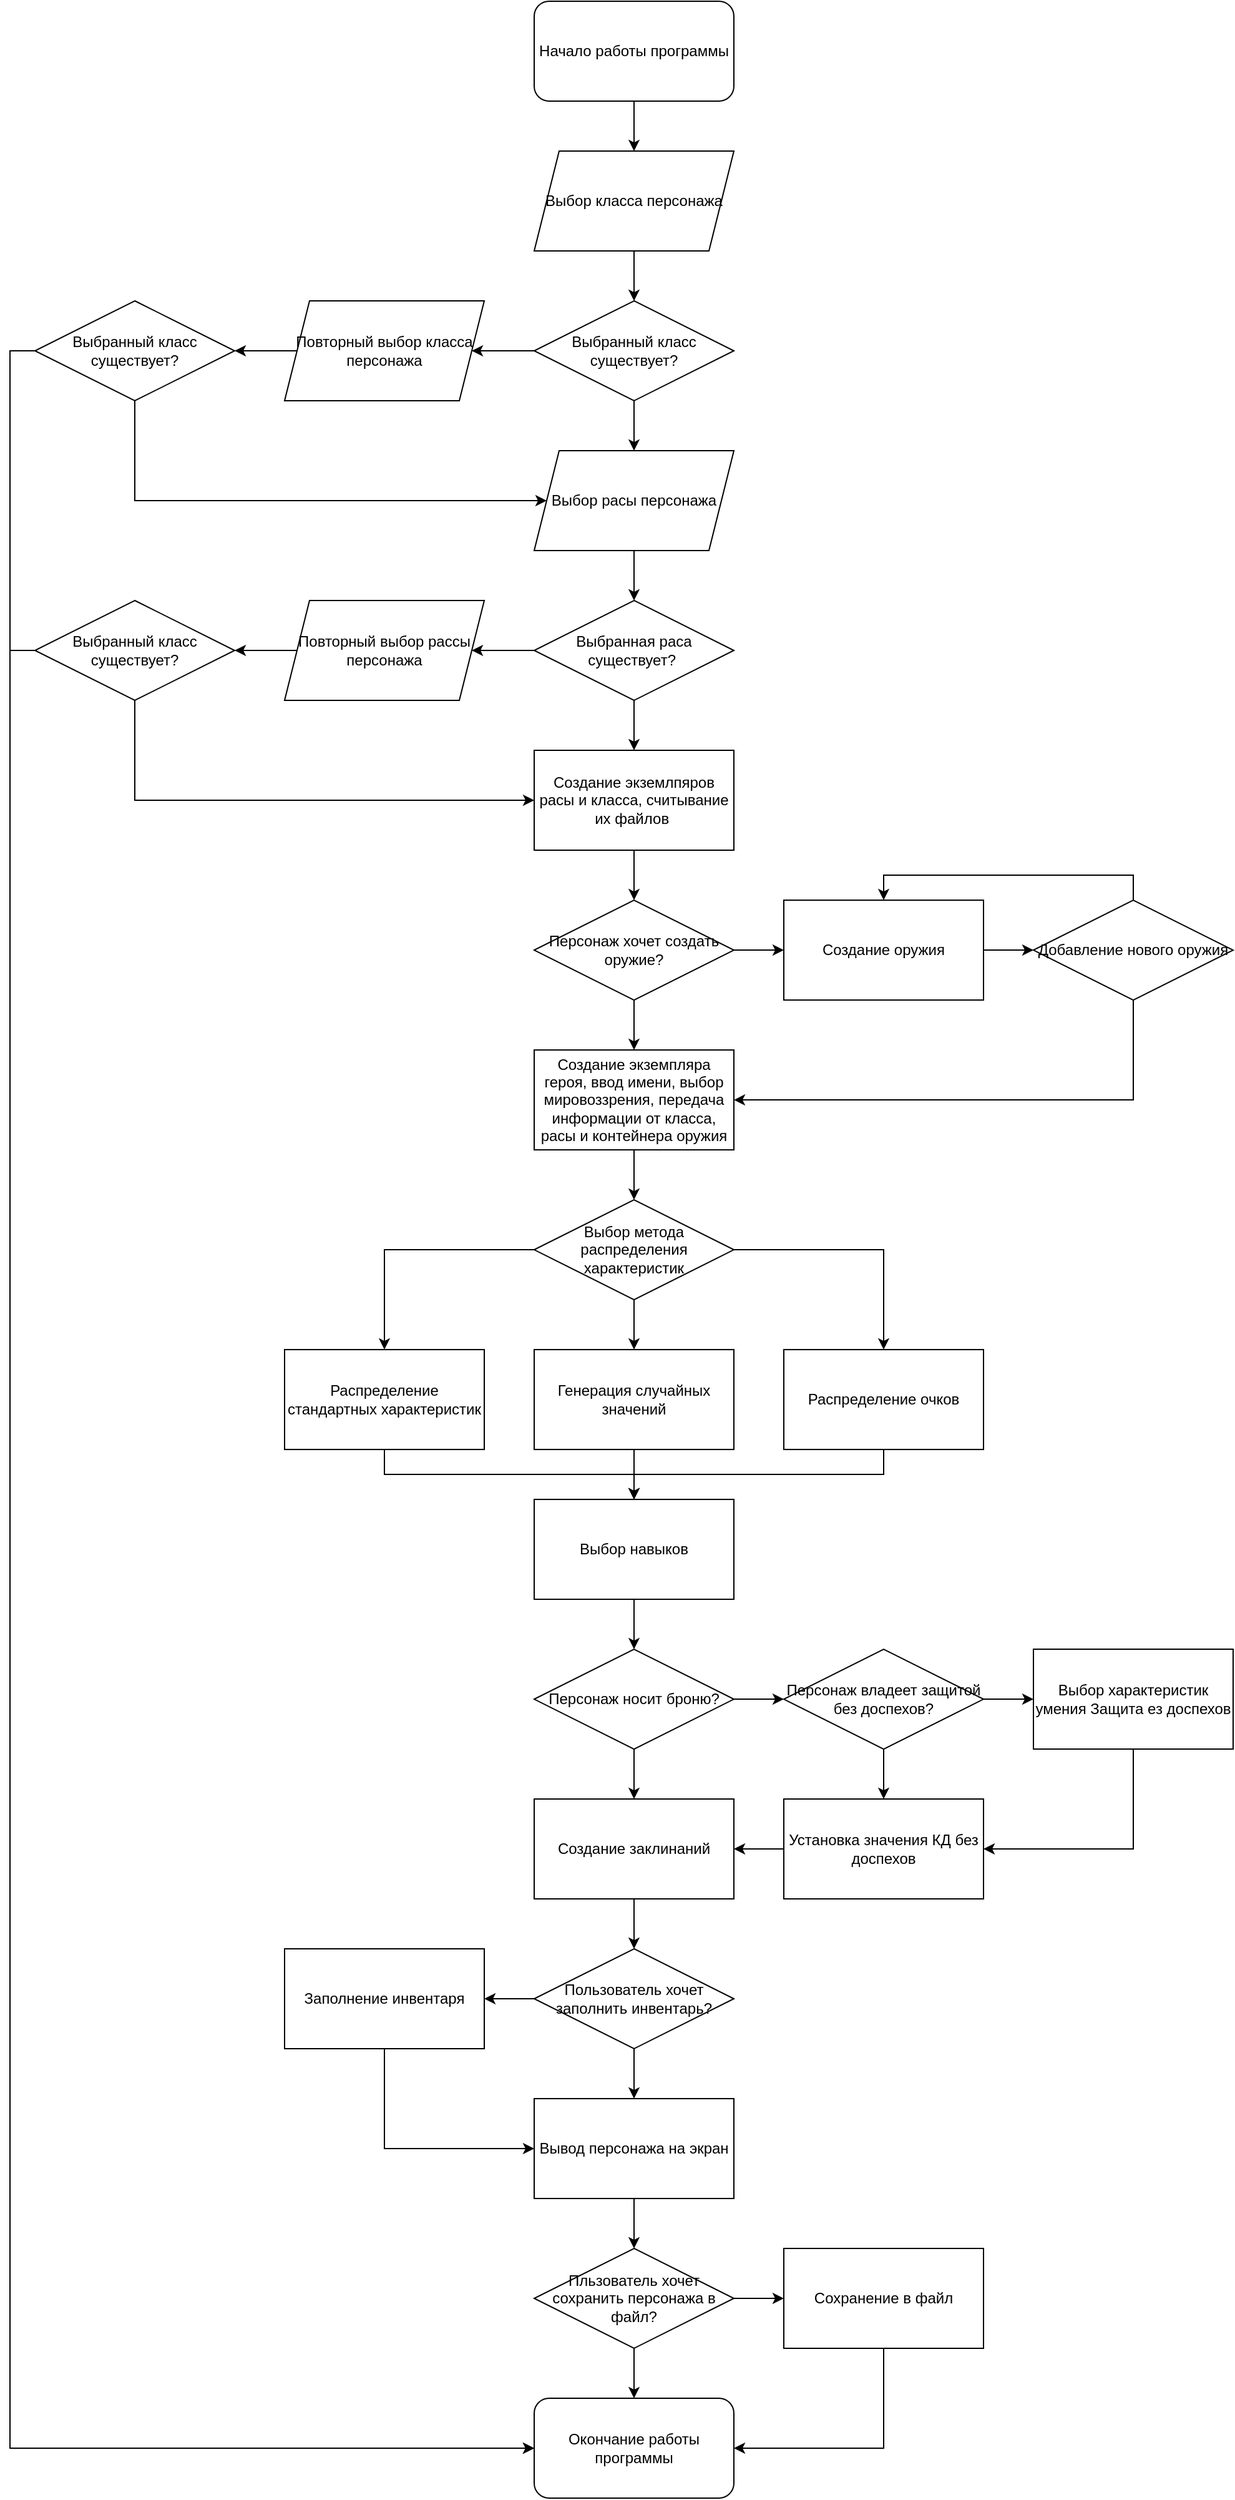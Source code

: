 <mxfile version="17.2.4" type="device"><diagram id="XAhOmMfhw51u3QbP6sgK" name="Страница 1"><mxGraphModel dx="1394" dy="984" grid="1" gridSize="10" guides="1" tooltips="1" connect="1" arrows="1" fold="1" page="1" pageScale="1" pageWidth="12000" pageHeight="16000" math="0" shadow="0"><root><mxCell id="0"/><mxCell id="1" parent="0"/><mxCell id="ZIlhXt6gZJIegmtp60W4-10" style="edgeStyle=orthogonalEdgeStyle;rounded=0;orthogonalLoop=1;jettySize=auto;html=1;exitX=0.5;exitY=1;exitDx=0;exitDy=0;" edge="1" parent="1" source="ZIlhXt6gZJIegmtp60W4-3" target="ZIlhXt6gZJIegmtp60W4-5"><mxGeometry relative="1" as="geometry"/></mxCell><mxCell id="ZIlhXt6gZJIegmtp60W4-3" value="Начало работы программы" style="rounded=1;whiteSpace=wrap;html=1;" vertex="1" parent="1"><mxGeometry x="600" y="80" width="160" height="80" as="geometry"/></mxCell><mxCell id="ZIlhXt6gZJIegmtp60W4-9" style="edgeStyle=orthogonalEdgeStyle;rounded=0;orthogonalLoop=1;jettySize=auto;html=1;exitX=0.5;exitY=1;exitDx=0;exitDy=0;entryX=0.5;entryY=0;entryDx=0;entryDy=0;" edge="1" parent="1" source="ZIlhXt6gZJIegmtp60W4-5" target="ZIlhXt6gZJIegmtp60W4-6"><mxGeometry relative="1" as="geometry"/></mxCell><mxCell id="ZIlhXt6gZJIegmtp60W4-5" value="Выбор класса персонажа" style="shape=parallelogram;perimeter=parallelogramPerimeter;whiteSpace=wrap;html=1;fixedSize=1;" vertex="1" parent="1"><mxGeometry x="600" y="200" width="160" height="80" as="geometry"/></mxCell><mxCell id="ZIlhXt6gZJIegmtp60W4-12" style="edgeStyle=orthogonalEdgeStyle;rounded=0;orthogonalLoop=1;jettySize=auto;html=1;exitX=0.5;exitY=1;exitDx=0;exitDy=0;entryX=0.5;entryY=0;entryDx=0;entryDy=0;" edge="1" parent="1" source="ZIlhXt6gZJIegmtp60W4-6" target="ZIlhXt6gZJIegmtp60W4-11"><mxGeometry relative="1" as="geometry"/></mxCell><mxCell id="ZIlhXt6gZJIegmtp60W4-16" style="edgeStyle=orthogonalEdgeStyle;rounded=0;orthogonalLoop=1;jettySize=auto;html=1;exitX=0;exitY=0.5;exitDx=0;exitDy=0;entryX=1;entryY=0.5;entryDx=0;entryDy=0;" edge="1" parent="1" source="ZIlhXt6gZJIegmtp60W4-6" target="ZIlhXt6gZJIegmtp60W4-7"><mxGeometry relative="1" as="geometry"/></mxCell><mxCell id="ZIlhXt6gZJIegmtp60W4-6" value="Выбранный класс существует?" style="rhombus;whiteSpace=wrap;html=1;" vertex="1" parent="1"><mxGeometry x="600" y="320" width="160" height="80" as="geometry"/></mxCell><mxCell id="ZIlhXt6gZJIegmtp60W4-21" style="edgeStyle=orthogonalEdgeStyle;rounded=0;orthogonalLoop=1;jettySize=auto;html=1;exitX=0;exitY=0.5;exitDx=0;exitDy=0;" edge="1" parent="1" source="ZIlhXt6gZJIegmtp60W4-7" target="ZIlhXt6gZJIegmtp60W4-17"><mxGeometry relative="1" as="geometry"/></mxCell><mxCell id="ZIlhXt6gZJIegmtp60W4-7" value="Повторный выбор класса персонажа" style="shape=parallelogram;perimeter=parallelogramPerimeter;whiteSpace=wrap;html=1;fixedSize=1;" vertex="1" parent="1"><mxGeometry x="400" y="320" width="160" height="80" as="geometry"/></mxCell><mxCell id="ZIlhXt6gZJIegmtp60W4-14" style="edgeStyle=orthogonalEdgeStyle;rounded=0;orthogonalLoop=1;jettySize=auto;html=1;exitX=0.5;exitY=1;exitDx=0;exitDy=0;" edge="1" parent="1" source="ZIlhXt6gZJIegmtp60W4-11" target="ZIlhXt6gZJIegmtp60W4-13"><mxGeometry relative="1" as="geometry"/></mxCell><mxCell id="ZIlhXt6gZJIegmtp60W4-11" value="Выбор расы персонажа" style="shape=parallelogram;perimeter=parallelogramPerimeter;whiteSpace=wrap;html=1;fixedSize=1;" vertex="1" parent="1"><mxGeometry x="600" y="440" width="160" height="80" as="geometry"/></mxCell><mxCell id="ZIlhXt6gZJIegmtp60W4-27" style="edgeStyle=orthogonalEdgeStyle;rounded=0;orthogonalLoop=1;jettySize=auto;html=1;exitX=0.5;exitY=1;exitDx=0;exitDy=0;" edge="1" parent="1" source="ZIlhXt6gZJIegmtp60W4-13" target="ZIlhXt6gZJIegmtp60W4-15"><mxGeometry relative="1" as="geometry"/></mxCell><mxCell id="ZIlhXt6gZJIegmtp60W4-28" style="edgeStyle=orthogonalEdgeStyle;rounded=0;orthogonalLoop=1;jettySize=auto;html=1;exitX=0;exitY=0.5;exitDx=0;exitDy=0;entryX=1;entryY=0.5;entryDx=0;entryDy=0;" edge="1" parent="1" source="ZIlhXt6gZJIegmtp60W4-13" target="ZIlhXt6gZJIegmtp60W4-24"><mxGeometry relative="1" as="geometry"/></mxCell><mxCell id="ZIlhXt6gZJIegmtp60W4-13" value="Выбранная раса существует?&amp;nbsp;" style="rhombus;whiteSpace=wrap;html=1;" vertex="1" parent="1"><mxGeometry x="600" y="560" width="160" height="80" as="geometry"/></mxCell><mxCell id="ZIlhXt6gZJIegmtp60W4-60" style="edgeStyle=orthogonalEdgeStyle;rounded=0;orthogonalLoop=1;jettySize=auto;html=1;exitX=0.5;exitY=1;exitDx=0;exitDy=0;entryX=0.5;entryY=0;entryDx=0;entryDy=0;" edge="1" parent="1" source="ZIlhXt6gZJIegmtp60W4-15" target="ZIlhXt6gZJIegmtp60W4-32"><mxGeometry relative="1" as="geometry"><mxPoint x="680" y="800.0" as="targetPoint"/></mxGeometry></mxCell><mxCell id="ZIlhXt6gZJIegmtp60W4-15" value="Создание экземлпяров расы и класса, считывание их файлов&amp;nbsp;" style="rounded=0;whiteSpace=wrap;html=1;" vertex="1" parent="1"><mxGeometry x="600" y="680" width="160" height="80" as="geometry"/></mxCell><mxCell id="ZIlhXt6gZJIegmtp60W4-22" style="edgeStyle=orthogonalEdgeStyle;rounded=0;orthogonalLoop=1;jettySize=auto;html=1;exitX=0.5;exitY=1;exitDx=0;exitDy=0;entryX=0;entryY=0.5;entryDx=0;entryDy=0;" edge="1" parent="1" source="ZIlhXt6gZJIegmtp60W4-17" target="ZIlhXt6gZJIegmtp60W4-11"><mxGeometry relative="1" as="geometry"><mxPoint x="280" y="480" as="targetPoint"/><Array as="points"><mxPoint x="280" y="480"/></Array></mxGeometry></mxCell><mxCell id="ZIlhXt6gZJIegmtp60W4-83" style="edgeStyle=orthogonalEdgeStyle;rounded=0;orthogonalLoop=1;jettySize=auto;html=1;exitX=0;exitY=0.5;exitDx=0;exitDy=0;entryX=0;entryY=0.5;entryDx=0;entryDy=0;" edge="1" parent="1" source="ZIlhXt6gZJIegmtp60W4-17" target="ZIlhXt6gZJIegmtp60W4-78"><mxGeometry relative="1" as="geometry"/></mxCell><mxCell id="ZIlhXt6gZJIegmtp60W4-17" value="Выбранный класс существует?" style="rhombus;whiteSpace=wrap;html=1;" vertex="1" parent="1"><mxGeometry x="200" y="320" width="160" height="80" as="geometry"/></mxCell><mxCell id="ZIlhXt6gZJIegmtp60W4-23" style="edgeStyle=orthogonalEdgeStyle;rounded=0;orthogonalLoop=1;jettySize=auto;html=1;exitX=0;exitY=0.5;exitDx=0;exitDy=0;" edge="1" parent="1" source="ZIlhXt6gZJIegmtp60W4-24" target="ZIlhXt6gZJIegmtp60W4-25"><mxGeometry relative="1" as="geometry"/></mxCell><mxCell id="ZIlhXt6gZJIegmtp60W4-24" value="Повторный выбор рассы персонажа" style="shape=parallelogram;perimeter=parallelogramPerimeter;whiteSpace=wrap;html=1;fixedSize=1;" vertex="1" parent="1"><mxGeometry x="400" y="560" width="160" height="80" as="geometry"/></mxCell><mxCell id="ZIlhXt6gZJIegmtp60W4-29" style="edgeStyle=orthogonalEdgeStyle;rounded=0;orthogonalLoop=1;jettySize=auto;html=1;exitX=0.5;exitY=1;exitDx=0;exitDy=0;entryX=0;entryY=0.5;entryDx=0;entryDy=0;" edge="1" parent="1" source="ZIlhXt6gZJIegmtp60W4-25" target="ZIlhXt6gZJIegmtp60W4-15"><mxGeometry relative="1" as="geometry"/></mxCell><mxCell id="ZIlhXt6gZJIegmtp60W4-84" style="edgeStyle=orthogonalEdgeStyle;rounded=0;orthogonalLoop=1;jettySize=auto;html=1;exitX=0;exitY=0.5;exitDx=0;exitDy=0;entryX=0;entryY=0.5;entryDx=0;entryDy=0;" edge="1" parent="1" source="ZIlhXt6gZJIegmtp60W4-25" target="ZIlhXt6gZJIegmtp60W4-78"><mxGeometry relative="1" as="geometry"/></mxCell><mxCell id="ZIlhXt6gZJIegmtp60W4-25" value="Выбранный класс существует?" style="rhombus;whiteSpace=wrap;html=1;" vertex="1" parent="1"><mxGeometry x="200" y="560" width="160" height="80" as="geometry"/></mxCell><mxCell id="ZIlhXt6gZJIegmtp60W4-37" style="edgeStyle=orthogonalEdgeStyle;rounded=0;orthogonalLoop=1;jettySize=auto;html=1;exitX=1;exitY=0.5;exitDx=0;exitDy=0;" edge="1" parent="1" source="ZIlhXt6gZJIegmtp60W4-32" target="ZIlhXt6gZJIegmtp60W4-36"><mxGeometry relative="1" as="geometry"/></mxCell><mxCell id="ZIlhXt6gZJIegmtp60W4-39" style="edgeStyle=orthogonalEdgeStyle;rounded=0;orthogonalLoop=1;jettySize=auto;html=1;exitX=0.5;exitY=1;exitDx=0;exitDy=0;" edge="1" parent="1" source="ZIlhXt6gZJIegmtp60W4-32" target="ZIlhXt6gZJIegmtp60W4-34"><mxGeometry relative="1" as="geometry"/></mxCell><mxCell id="ZIlhXt6gZJIegmtp60W4-32" value="Персонаж хочет создать оружие?" style="rhombus;whiteSpace=wrap;html=1;" vertex="1" parent="1"><mxGeometry x="600" y="800.04" width="160" height="80" as="geometry"/></mxCell><mxCell id="ZIlhXt6gZJIegmtp60W4-51" style="edgeStyle=orthogonalEdgeStyle;rounded=0;orthogonalLoop=1;jettySize=auto;html=1;exitX=0.5;exitY=1;exitDx=0;exitDy=0;entryX=0.5;entryY=0;entryDx=0;entryDy=0;" edge="1" parent="1" source="ZIlhXt6gZJIegmtp60W4-34" target="ZIlhXt6gZJIegmtp60W4-44"><mxGeometry relative="1" as="geometry"/></mxCell><mxCell id="ZIlhXt6gZJIegmtp60W4-34" value="Создание экземпляра героя, ввод имени, выбор мировоззрения, передача информации от класса, расы и контейнера оружия" style="rounded=0;whiteSpace=wrap;html=1;" vertex="1" parent="1"><mxGeometry x="600" y="920.04" width="160" height="80" as="geometry"/></mxCell><mxCell id="ZIlhXt6gZJIegmtp60W4-41" style="edgeStyle=orthogonalEdgeStyle;rounded=0;orthogonalLoop=1;jettySize=auto;html=1;exitX=1;exitY=0.5;exitDx=0;exitDy=0;entryX=0;entryY=0.5;entryDx=0;entryDy=0;" edge="1" parent="1" source="ZIlhXt6gZJIegmtp60W4-36" target="ZIlhXt6gZJIegmtp60W4-40"><mxGeometry relative="1" as="geometry"/></mxCell><mxCell id="ZIlhXt6gZJIegmtp60W4-36" value="Создание оружия" style="rounded=0;whiteSpace=wrap;html=1;" vertex="1" parent="1"><mxGeometry x="800" y="800.04" width="160" height="80" as="geometry"/></mxCell><mxCell id="ZIlhXt6gZJIegmtp60W4-42" style="edgeStyle=orthogonalEdgeStyle;rounded=0;orthogonalLoop=1;jettySize=auto;html=1;exitX=0.5;exitY=0;exitDx=0;exitDy=0;entryX=0.5;entryY=0;entryDx=0;entryDy=0;" edge="1" parent="1" source="ZIlhXt6gZJIegmtp60W4-40" target="ZIlhXt6gZJIegmtp60W4-36"><mxGeometry relative="1" as="geometry"/></mxCell><mxCell id="ZIlhXt6gZJIegmtp60W4-43" style="edgeStyle=orthogonalEdgeStyle;rounded=0;orthogonalLoop=1;jettySize=auto;html=1;exitX=0.5;exitY=1;exitDx=0;exitDy=0;entryX=1;entryY=0.5;entryDx=0;entryDy=0;" edge="1" parent="1" source="ZIlhXt6gZJIegmtp60W4-40" target="ZIlhXt6gZJIegmtp60W4-34"><mxGeometry relative="1" as="geometry"/></mxCell><mxCell id="ZIlhXt6gZJIegmtp60W4-40" value="Добавление нового оружия" style="rhombus;whiteSpace=wrap;html=1;" vertex="1" parent="1"><mxGeometry x="1000" y="800.04" width="160" height="80" as="geometry"/></mxCell><mxCell id="ZIlhXt6gZJIegmtp60W4-48" style="edgeStyle=orthogonalEdgeStyle;rounded=0;orthogonalLoop=1;jettySize=auto;html=1;exitX=0.5;exitY=1;exitDx=0;exitDy=0;" edge="1" parent="1" source="ZIlhXt6gZJIegmtp60W4-44" target="ZIlhXt6gZJIegmtp60W4-45"><mxGeometry relative="1" as="geometry"/></mxCell><mxCell id="ZIlhXt6gZJIegmtp60W4-49" style="edgeStyle=orthogonalEdgeStyle;rounded=0;orthogonalLoop=1;jettySize=auto;html=1;exitX=1;exitY=0.5;exitDx=0;exitDy=0;" edge="1" parent="1" source="ZIlhXt6gZJIegmtp60W4-44" target="ZIlhXt6gZJIegmtp60W4-46"><mxGeometry relative="1" as="geometry"/></mxCell><mxCell id="ZIlhXt6gZJIegmtp60W4-50" style="edgeStyle=orthogonalEdgeStyle;rounded=0;orthogonalLoop=1;jettySize=auto;html=1;exitX=0;exitY=0.5;exitDx=0;exitDy=0;" edge="1" parent="1" source="ZIlhXt6gZJIegmtp60W4-44" target="ZIlhXt6gZJIegmtp60W4-47"><mxGeometry relative="1" as="geometry"/></mxCell><mxCell id="ZIlhXt6gZJIegmtp60W4-44" value="Выбор метода распределения характеристик" style="rhombus;whiteSpace=wrap;html=1;" vertex="1" parent="1"><mxGeometry x="600" y="1040.04" width="160" height="80" as="geometry"/></mxCell><mxCell id="ZIlhXt6gZJIegmtp60W4-54" style="edgeStyle=orthogonalEdgeStyle;rounded=0;orthogonalLoop=1;jettySize=auto;html=1;exitX=0.5;exitY=1;exitDx=0;exitDy=0;" edge="1" parent="1" source="ZIlhXt6gZJIegmtp60W4-45" target="ZIlhXt6gZJIegmtp60W4-52"><mxGeometry relative="1" as="geometry"/></mxCell><mxCell id="ZIlhXt6gZJIegmtp60W4-45" value="Генерация случайных значений" style="rounded=0;whiteSpace=wrap;html=1;" vertex="1" parent="1"><mxGeometry x="600" y="1160.04" width="160" height="80" as="geometry"/></mxCell><mxCell id="ZIlhXt6gZJIegmtp60W4-55" style="edgeStyle=orthogonalEdgeStyle;rounded=0;orthogonalLoop=1;jettySize=auto;html=1;exitX=0.5;exitY=1;exitDx=0;exitDy=0;" edge="1" parent="1" source="ZIlhXt6gZJIegmtp60W4-46" target="ZIlhXt6gZJIegmtp60W4-52"><mxGeometry relative="1" as="geometry"/></mxCell><mxCell id="ZIlhXt6gZJIegmtp60W4-46" value="Распределение очков" style="rounded=0;whiteSpace=wrap;html=1;" vertex="1" parent="1"><mxGeometry x="800" y="1160.04" width="160" height="80" as="geometry"/></mxCell><mxCell id="ZIlhXt6gZJIegmtp60W4-53" style="edgeStyle=orthogonalEdgeStyle;rounded=0;orthogonalLoop=1;jettySize=auto;html=1;exitX=0.5;exitY=1;exitDx=0;exitDy=0;" edge="1" parent="1" source="ZIlhXt6gZJIegmtp60W4-47" target="ZIlhXt6gZJIegmtp60W4-52"><mxGeometry relative="1" as="geometry"/></mxCell><mxCell id="ZIlhXt6gZJIegmtp60W4-47" value="Распределение стандартных характеристик" style="rounded=0;whiteSpace=wrap;html=1;" vertex="1" parent="1"><mxGeometry x="400" y="1160.04" width="160" height="80" as="geometry"/></mxCell><mxCell id="ZIlhXt6gZJIegmtp60W4-57" style="edgeStyle=orthogonalEdgeStyle;rounded=0;orthogonalLoop=1;jettySize=auto;html=1;exitX=0.5;exitY=1;exitDx=0;exitDy=0;entryX=0.5;entryY=0;entryDx=0;entryDy=0;" edge="1" parent="1" source="ZIlhXt6gZJIegmtp60W4-52" target="ZIlhXt6gZJIegmtp60W4-56"><mxGeometry relative="1" as="geometry"/></mxCell><mxCell id="ZIlhXt6gZJIegmtp60W4-52" value="Выбор навыков" style="rounded=0;whiteSpace=wrap;html=1;" vertex="1" parent="1"><mxGeometry x="600" y="1280.04" width="160" height="80" as="geometry"/></mxCell><mxCell id="ZIlhXt6gZJIegmtp60W4-59" style="edgeStyle=orthogonalEdgeStyle;rounded=0;orthogonalLoop=1;jettySize=auto;html=1;exitX=0.5;exitY=1;exitDx=0;exitDy=0;entryX=0.5;entryY=0;entryDx=0;entryDy=0;" edge="1" parent="1" source="ZIlhXt6gZJIegmtp60W4-56" target="ZIlhXt6gZJIegmtp60W4-58"><mxGeometry relative="1" as="geometry"/></mxCell><mxCell id="ZIlhXt6gZJIegmtp60W4-62" style="edgeStyle=orthogonalEdgeStyle;rounded=0;orthogonalLoop=1;jettySize=auto;html=1;" edge="1" parent="1" source="ZIlhXt6gZJIegmtp60W4-56" target="ZIlhXt6gZJIegmtp60W4-61"><mxGeometry relative="1" as="geometry"/></mxCell><mxCell id="ZIlhXt6gZJIegmtp60W4-56" value="Персонаж носит броню?" style="rhombus;whiteSpace=wrap;html=1;" vertex="1" parent="1"><mxGeometry x="600" y="1400.04" width="160" height="80" as="geometry"/></mxCell><mxCell id="ZIlhXt6gZJIegmtp60W4-70" style="edgeStyle=orthogonalEdgeStyle;rounded=0;orthogonalLoop=1;jettySize=auto;html=1;exitX=0.5;exitY=1;exitDx=0;exitDy=0;entryX=0.5;entryY=0;entryDx=0;entryDy=0;" edge="1" parent="1" source="ZIlhXt6gZJIegmtp60W4-58" target="ZIlhXt6gZJIegmtp60W4-69"><mxGeometry relative="1" as="geometry"/></mxCell><mxCell id="ZIlhXt6gZJIegmtp60W4-58" value="Создание заклинаний" style="rounded=0;whiteSpace=wrap;html=1;" vertex="1" parent="1"><mxGeometry x="600" y="1520.0" width="160" height="80" as="geometry"/></mxCell><mxCell id="ZIlhXt6gZJIegmtp60W4-65" style="edgeStyle=orthogonalEdgeStyle;rounded=0;orthogonalLoop=1;jettySize=auto;html=1;exitX=0.5;exitY=1;exitDx=0;exitDy=0;" edge="1" parent="1" source="ZIlhXt6gZJIegmtp60W4-61" target="ZIlhXt6gZJIegmtp60W4-63"><mxGeometry relative="1" as="geometry"/></mxCell><mxCell id="ZIlhXt6gZJIegmtp60W4-68" style="edgeStyle=orthogonalEdgeStyle;rounded=0;orthogonalLoop=1;jettySize=auto;html=1;exitX=1;exitY=0.5;exitDx=0;exitDy=0;" edge="1" parent="1" source="ZIlhXt6gZJIegmtp60W4-61" target="ZIlhXt6gZJIegmtp60W4-66"><mxGeometry relative="1" as="geometry"/></mxCell><mxCell id="ZIlhXt6gZJIegmtp60W4-61" value="Персонаж владеет защитой без доспехов?" style="rhombus;whiteSpace=wrap;html=1;" vertex="1" parent="1"><mxGeometry x="800" y="1400.04" width="160" height="80" as="geometry"/></mxCell><mxCell id="ZIlhXt6gZJIegmtp60W4-64" style="edgeStyle=orthogonalEdgeStyle;rounded=0;orthogonalLoop=1;jettySize=auto;html=1;exitX=0;exitY=0.5;exitDx=0;exitDy=0;entryX=1;entryY=0.5;entryDx=0;entryDy=0;" edge="1" parent="1" source="ZIlhXt6gZJIegmtp60W4-63" target="ZIlhXt6gZJIegmtp60W4-58"><mxGeometry relative="1" as="geometry"/></mxCell><mxCell id="ZIlhXt6gZJIegmtp60W4-63" value="Установка значения КД без доспехов" style="rounded=0;whiteSpace=wrap;html=1;" vertex="1" parent="1"><mxGeometry x="800" y="1520" width="160" height="80" as="geometry"/></mxCell><mxCell id="ZIlhXt6gZJIegmtp60W4-67" style="edgeStyle=orthogonalEdgeStyle;rounded=0;orthogonalLoop=1;jettySize=auto;html=1;exitX=0.5;exitY=1;exitDx=0;exitDy=0;entryX=1;entryY=0.5;entryDx=0;entryDy=0;" edge="1" parent="1" source="ZIlhXt6gZJIegmtp60W4-66" target="ZIlhXt6gZJIegmtp60W4-63"><mxGeometry relative="1" as="geometry"/></mxCell><mxCell id="ZIlhXt6gZJIegmtp60W4-66" value="Выбор характеристик умения Защита ез доспехов" style="rounded=0;whiteSpace=wrap;html=1;" vertex="1" parent="1"><mxGeometry x="1000" y="1400" width="160" height="80" as="geometry"/></mxCell><mxCell id="ZIlhXt6gZJIegmtp60W4-72" style="edgeStyle=orthogonalEdgeStyle;rounded=0;orthogonalLoop=1;jettySize=auto;html=1;exitX=0;exitY=0.5;exitDx=0;exitDy=0;" edge="1" parent="1" source="ZIlhXt6gZJIegmtp60W4-69" target="ZIlhXt6gZJIegmtp60W4-71"><mxGeometry relative="1" as="geometry"/></mxCell><mxCell id="ZIlhXt6gZJIegmtp60W4-75" style="edgeStyle=orthogonalEdgeStyle;rounded=0;orthogonalLoop=1;jettySize=auto;html=1;exitX=0.5;exitY=1;exitDx=0;exitDy=0;" edge="1" parent="1" source="ZIlhXt6gZJIegmtp60W4-69" target="ZIlhXt6gZJIegmtp60W4-73"><mxGeometry relative="1" as="geometry"/></mxCell><mxCell id="ZIlhXt6gZJIegmtp60W4-69" value="Пользователь хочет заполнить инвентарь?" style="rhombus;whiteSpace=wrap;html=1;" vertex="1" parent="1"><mxGeometry x="600" y="1640.0" width="160" height="80" as="geometry"/></mxCell><mxCell id="ZIlhXt6gZJIegmtp60W4-74" style="edgeStyle=orthogonalEdgeStyle;rounded=0;orthogonalLoop=1;jettySize=auto;html=1;exitX=0.5;exitY=1;exitDx=0;exitDy=0;entryX=0;entryY=0.5;entryDx=0;entryDy=0;" edge="1" parent="1" source="ZIlhXt6gZJIegmtp60W4-71" target="ZIlhXt6gZJIegmtp60W4-73"><mxGeometry relative="1" as="geometry"/></mxCell><mxCell id="ZIlhXt6gZJIegmtp60W4-71" value="Заполнение инвентаря" style="rounded=0;whiteSpace=wrap;html=1;" vertex="1" parent="1"><mxGeometry x="400" y="1640" width="160" height="80" as="geometry"/></mxCell><mxCell id="ZIlhXt6gZJIegmtp60W4-77" style="edgeStyle=orthogonalEdgeStyle;rounded=0;orthogonalLoop=1;jettySize=auto;html=1;exitX=0.5;exitY=1;exitDx=0;exitDy=0;entryX=0.5;entryY=0;entryDx=0;entryDy=0;" edge="1" parent="1" source="ZIlhXt6gZJIegmtp60W4-73" target="ZIlhXt6gZJIegmtp60W4-76"><mxGeometry relative="1" as="geometry"/></mxCell><mxCell id="ZIlhXt6gZJIegmtp60W4-73" value="Вывод персонажа на экран" style="rounded=0;whiteSpace=wrap;html=1;" vertex="1" parent="1"><mxGeometry x="600" y="1760" width="160" height="80" as="geometry"/></mxCell><mxCell id="ZIlhXt6gZJIegmtp60W4-79" style="edgeStyle=orthogonalEdgeStyle;rounded=0;orthogonalLoop=1;jettySize=auto;html=1;exitX=0.5;exitY=1;exitDx=0;exitDy=0;entryX=0.5;entryY=0;entryDx=0;entryDy=0;" edge="1" parent="1" source="ZIlhXt6gZJIegmtp60W4-76" target="ZIlhXt6gZJIegmtp60W4-78"><mxGeometry relative="1" as="geometry"/></mxCell><mxCell id="ZIlhXt6gZJIegmtp60W4-81" style="edgeStyle=orthogonalEdgeStyle;rounded=0;orthogonalLoop=1;jettySize=auto;html=1;exitX=1;exitY=0.5;exitDx=0;exitDy=0;" edge="1" parent="1" source="ZIlhXt6gZJIegmtp60W4-76" target="ZIlhXt6gZJIegmtp60W4-80"><mxGeometry relative="1" as="geometry"/></mxCell><mxCell id="ZIlhXt6gZJIegmtp60W4-76" value="Пльзователь хочет сохранить персонажа в файл?" style="rhombus;whiteSpace=wrap;html=1;" vertex="1" parent="1"><mxGeometry x="600" y="1880.0" width="160" height="80" as="geometry"/></mxCell><mxCell id="ZIlhXt6gZJIegmtp60W4-78" value="Окончание работы программы" style="rounded=1;whiteSpace=wrap;html=1;" vertex="1" parent="1"><mxGeometry x="600" y="2000" width="160" height="80" as="geometry"/></mxCell><mxCell id="ZIlhXt6gZJIegmtp60W4-82" style="edgeStyle=orthogonalEdgeStyle;rounded=0;orthogonalLoop=1;jettySize=auto;html=1;exitX=0.5;exitY=1;exitDx=0;exitDy=0;entryX=1;entryY=0.5;entryDx=0;entryDy=0;" edge="1" parent="1" source="ZIlhXt6gZJIegmtp60W4-80" target="ZIlhXt6gZJIegmtp60W4-78"><mxGeometry relative="1" as="geometry"/></mxCell><mxCell id="ZIlhXt6gZJIegmtp60W4-80" value="Сохранение в файл" style="rounded=0;whiteSpace=wrap;html=1;" vertex="1" parent="1"><mxGeometry x="800" y="1880" width="160" height="80" as="geometry"/></mxCell></root></mxGraphModel></diagram></mxfile>